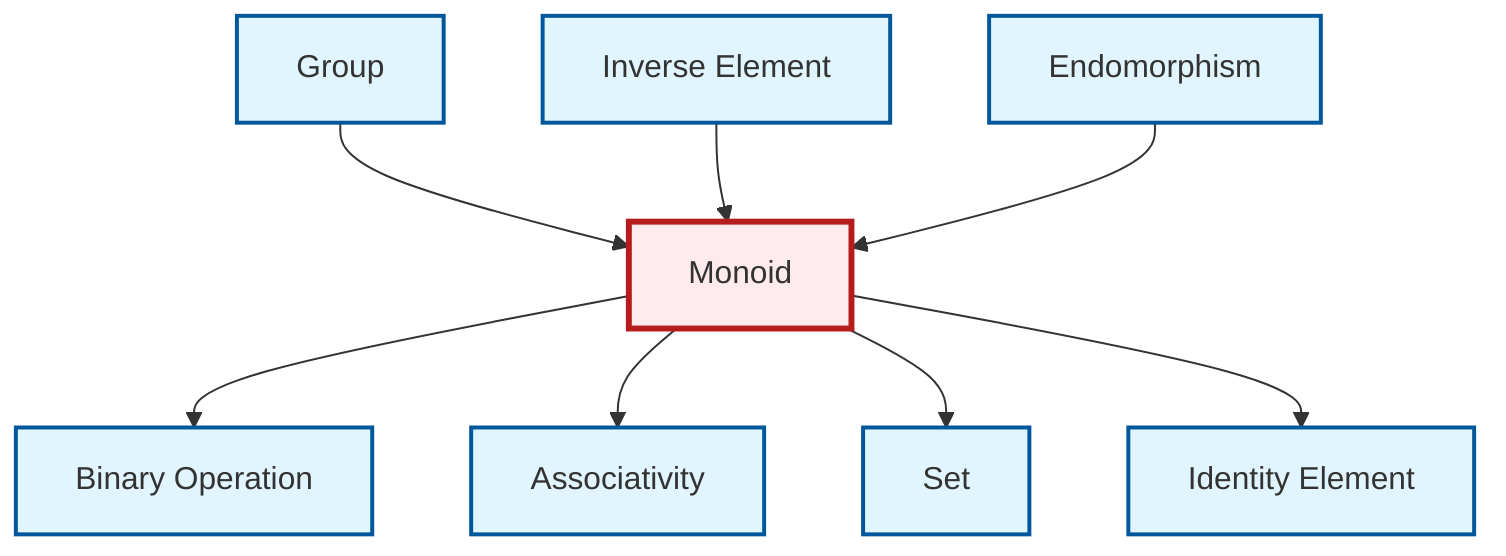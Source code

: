 graph TD
    classDef definition fill:#e1f5fe,stroke:#01579b,stroke-width:2px
    classDef theorem fill:#f3e5f5,stroke:#4a148c,stroke-width:2px
    classDef axiom fill:#fff3e0,stroke:#e65100,stroke-width:2px
    classDef example fill:#e8f5e9,stroke:#1b5e20,stroke-width:2px
    classDef current fill:#ffebee,stroke:#b71c1c,stroke-width:3px
    def-binary-operation["Binary Operation"]:::definition
    def-identity-element["Identity Element"]:::definition
    def-inverse-element["Inverse Element"]:::definition
    def-endomorphism["Endomorphism"]:::definition
    def-set["Set"]:::definition
    def-group["Group"]:::definition
    def-associativity["Associativity"]:::definition
    def-monoid["Monoid"]:::definition
    def-monoid --> def-binary-operation
    def-monoid --> def-associativity
    def-group --> def-monoid
    def-monoid --> def-set
    def-monoid --> def-identity-element
    def-inverse-element --> def-monoid
    def-endomorphism --> def-monoid
    class def-monoid current